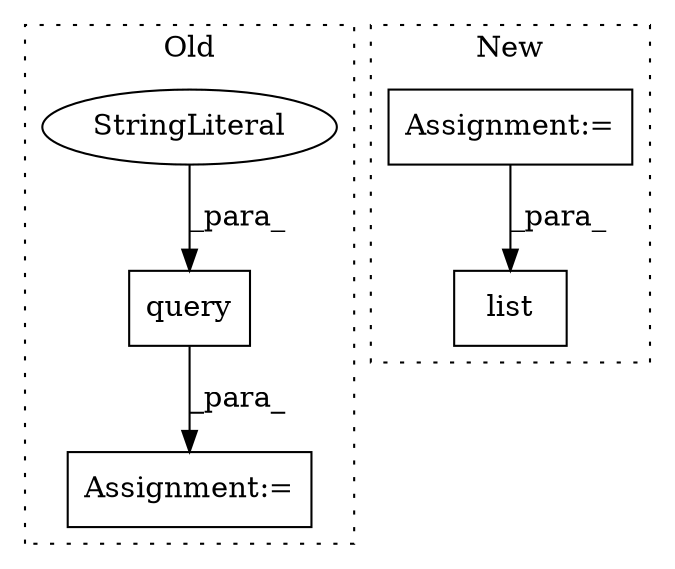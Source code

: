 digraph G {
subgraph cluster0 {
1 [label="query" a="32" s="1033,1083" l="6,1" shape="box"];
3 [label="Assignment:=" a="7" s="1024" l="1" shape="box"];
5 [label="StringLiteral" a="45" s="1039" l="44" shape="ellipse"];
label = "Old";
style="dotted";
}
subgraph cluster1 {
2 [label="list" a="32" s="1451,1471" l="5,1" shape="box"];
4 [label="Assignment:=" a="7" s="1399" l="1" shape="box"];
label = "New";
style="dotted";
}
1 -> 3 [label="_para_"];
4 -> 2 [label="_para_"];
5 -> 1 [label="_para_"];
}